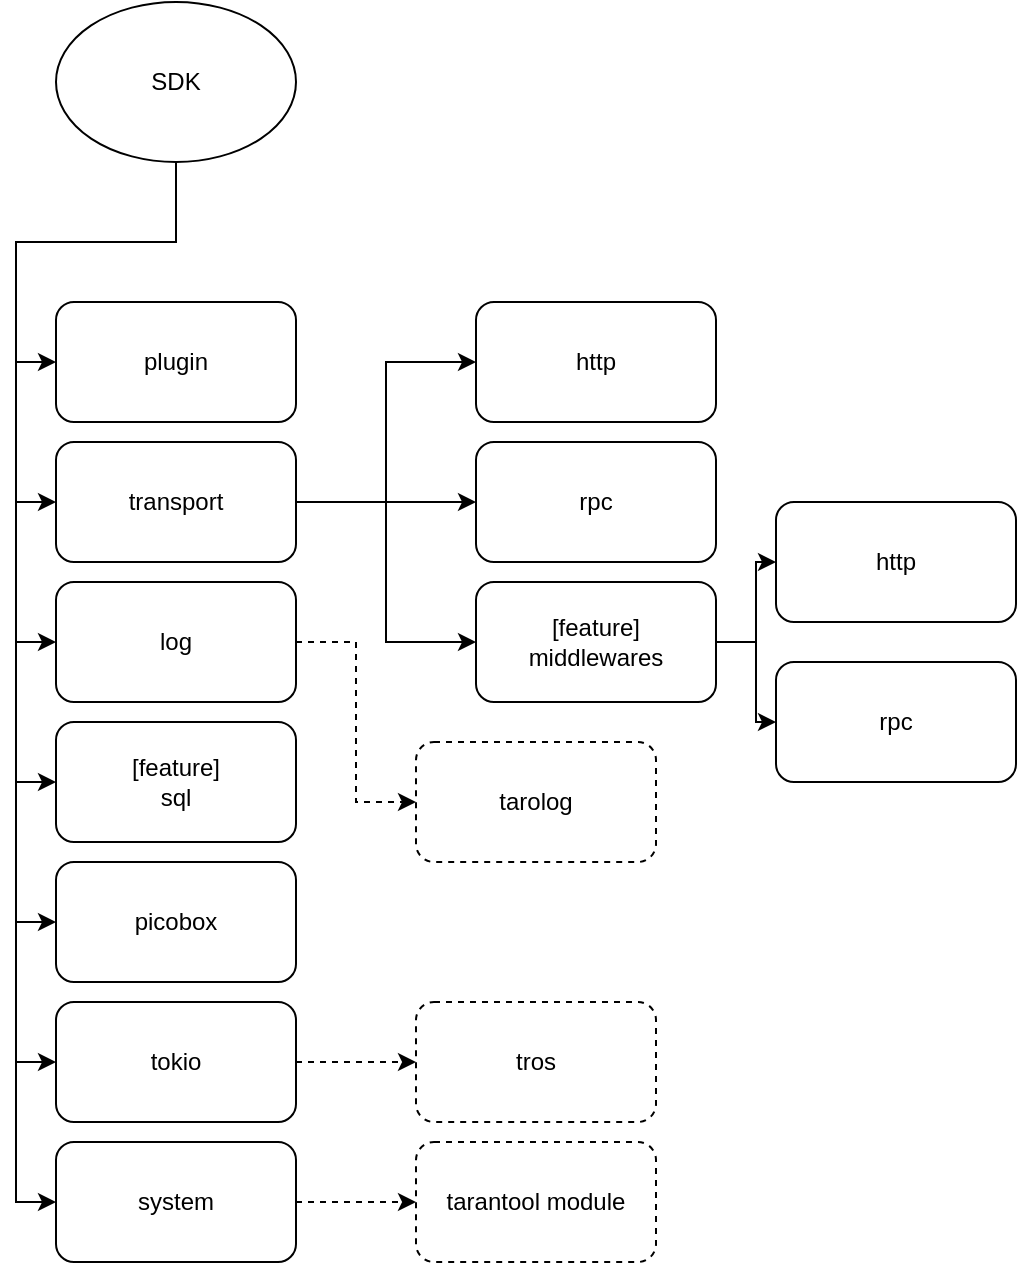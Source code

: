 <mxfile version="24.4.4" type="github">
  <diagram name="Страница — 1" id="JB-lgBc1nUyG6yqOw_KO">
    <mxGraphModel dx="1140" dy="628" grid="1" gridSize="10" guides="1" tooltips="1" connect="1" arrows="1" fold="1" page="1" pageScale="1" pageWidth="827" pageHeight="1169" math="0" shadow="0">
      <root>
        <mxCell id="0" />
        <mxCell id="1" parent="0" />
        <mxCell id="edKSUr5zJjhnN5w_AZRs-10" style="edgeStyle=orthogonalEdgeStyle;rounded=0;orthogonalLoop=1;jettySize=auto;html=1;exitX=0.5;exitY=1;exitDx=0;exitDy=0;entryX=0;entryY=0.5;entryDx=0;entryDy=0;" edge="1" parent="1" source="edKSUr5zJjhnN5w_AZRs-1" target="edKSUr5zJjhnN5w_AZRs-2">
          <mxGeometry relative="1" as="geometry">
            <Array as="points">
              <mxPoint x="100" y="160" />
              <mxPoint x="20" y="160" />
              <mxPoint x="20" y="220" />
            </Array>
          </mxGeometry>
        </mxCell>
        <mxCell id="edKSUr5zJjhnN5w_AZRs-11" style="edgeStyle=orthogonalEdgeStyle;rounded=0;orthogonalLoop=1;jettySize=auto;html=1;exitX=0.5;exitY=1;exitDx=0;exitDy=0;entryX=0;entryY=0.5;entryDx=0;entryDy=0;" edge="1" parent="1" source="edKSUr5zJjhnN5w_AZRs-1" target="edKSUr5zJjhnN5w_AZRs-3">
          <mxGeometry relative="1" as="geometry">
            <Array as="points">
              <mxPoint x="100" y="160" />
              <mxPoint x="20" y="160" />
              <mxPoint x="20" y="290" />
            </Array>
          </mxGeometry>
        </mxCell>
        <mxCell id="edKSUr5zJjhnN5w_AZRs-12" style="edgeStyle=orthogonalEdgeStyle;rounded=0;orthogonalLoop=1;jettySize=auto;html=1;exitX=0.5;exitY=1;exitDx=0;exitDy=0;entryX=0;entryY=0.5;entryDx=0;entryDy=0;" edge="1" parent="1" source="edKSUr5zJjhnN5w_AZRs-1" target="edKSUr5zJjhnN5w_AZRs-4">
          <mxGeometry relative="1" as="geometry">
            <Array as="points">
              <mxPoint x="100" y="160" />
              <mxPoint x="20" y="160" />
              <mxPoint x="20" y="360" />
            </Array>
          </mxGeometry>
        </mxCell>
        <mxCell id="edKSUr5zJjhnN5w_AZRs-13" style="edgeStyle=orthogonalEdgeStyle;rounded=0;orthogonalLoop=1;jettySize=auto;html=1;exitX=0.5;exitY=1;exitDx=0;exitDy=0;entryX=0;entryY=0.5;entryDx=0;entryDy=0;" edge="1" parent="1" source="edKSUr5zJjhnN5w_AZRs-1" target="edKSUr5zJjhnN5w_AZRs-5">
          <mxGeometry relative="1" as="geometry">
            <Array as="points">
              <mxPoint x="100" y="160" />
              <mxPoint x="20" y="160" />
              <mxPoint x="20" y="430" />
            </Array>
          </mxGeometry>
        </mxCell>
        <mxCell id="edKSUr5zJjhnN5w_AZRs-14" style="edgeStyle=orthogonalEdgeStyle;rounded=0;orthogonalLoop=1;jettySize=auto;html=1;exitX=0.5;exitY=1;exitDx=0;exitDy=0;entryX=0;entryY=0.5;entryDx=0;entryDy=0;" edge="1" parent="1" source="edKSUr5zJjhnN5w_AZRs-1" target="edKSUr5zJjhnN5w_AZRs-7">
          <mxGeometry relative="1" as="geometry">
            <Array as="points">
              <mxPoint x="100" y="160" />
              <mxPoint x="20" y="160" />
              <mxPoint x="20" y="500" />
            </Array>
          </mxGeometry>
        </mxCell>
        <mxCell id="edKSUr5zJjhnN5w_AZRs-15" style="edgeStyle=orthogonalEdgeStyle;rounded=0;orthogonalLoop=1;jettySize=auto;html=1;exitX=0.5;exitY=1;exitDx=0;exitDy=0;entryX=0;entryY=0.5;entryDx=0;entryDy=0;" edge="1" parent="1" source="edKSUr5zJjhnN5w_AZRs-1" target="edKSUr5zJjhnN5w_AZRs-8">
          <mxGeometry relative="1" as="geometry">
            <Array as="points">
              <mxPoint x="100" y="160" />
              <mxPoint x="20" y="160" />
              <mxPoint x="20" y="570" />
            </Array>
          </mxGeometry>
        </mxCell>
        <mxCell id="edKSUr5zJjhnN5w_AZRs-17" style="edgeStyle=orthogonalEdgeStyle;rounded=0;orthogonalLoop=1;jettySize=auto;html=1;exitX=0.5;exitY=1;exitDx=0;exitDy=0;entryX=0;entryY=0.5;entryDx=0;entryDy=0;" edge="1" parent="1" source="edKSUr5zJjhnN5w_AZRs-1" target="edKSUr5zJjhnN5w_AZRs-9">
          <mxGeometry relative="1" as="geometry">
            <Array as="points">
              <mxPoint x="100" y="160" />
              <mxPoint x="20" y="160" />
              <mxPoint x="20" y="640" />
            </Array>
          </mxGeometry>
        </mxCell>
        <mxCell id="edKSUr5zJjhnN5w_AZRs-1" value="SDK" style="ellipse;whiteSpace=wrap;html=1;" vertex="1" parent="1">
          <mxGeometry x="40" y="40" width="120" height="80" as="geometry" />
        </mxCell>
        <mxCell id="edKSUr5zJjhnN5w_AZRs-2" value="plugin" style="rounded=1;whiteSpace=wrap;html=1;" vertex="1" parent="1">
          <mxGeometry x="40" y="190" width="120" height="60" as="geometry" />
        </mxCell>
        <mxCell id="edKSUr5zJjhnN5w_AZRs-23" style="edgeStyle=orthogonalEdgeStyle;rounded=0;orthogonalLoop=1;jettySize=auto;html=1;exitX=1;exitY=0.5;exitDx=0;exitDy=0;entryX=0;entryY=0.5;entryDx=0;entryDy=0;" edge="1" parent="1" source="edKSUr5zJjhnN5w_AZRs-3" target="edKSUr5zJjhnN5w_AZRs-19">
          <mxGeometry relative="1" as="geometry" />
        </mxCell>
        <mxCell id="edKSUr5zJjhnN5w_AZRs-24" style="edgeStyle=orthogonalEdgeStyle;rounded=0;orthogonalLoop=1;jettySize=auto;html=1;exitX=1;exitY=0.5;exitDx=0;exitDy=0;entryX=0;entryY=0.5;entryDx=0;entryDy=0;" edge="1" parent="1" source="edKSUr5zJjhnN5w_AZRs-3" target="edKSUr5zJjhnN5w_AZRs-18">
          <mxGeometry relative="1" as="geometry" />
        </mxCell>
        <mxCell id="edKSUr5zJjhnN5w_AZRs-25" style="edgeStyle=orthogonalEdgeStyle;rounded=0;orthogonalLoop=1;jettySize=auto;html=1;exitX=1;exitY=0.5;exitDx=0;exitDy=0;entryX=0;entryY=0.5;entryDx=0;entryDy=0;" edge="1" parent="1" source="edKSUr5zJjhnN5w_AZRs-3" target="edKSUr5zJjhnN5w_AZRs-20">
          <mxGeometry relative="1" as="geometry" />
        </mxCell>
        <mxCell id="edKSUr5zJjhnN5w_AZRs-3" value="transport" style="rounded=1;whiteSpace=wrap;html=1;" vertex="1" parent="1">
          <mxGeometry x="40" y="260" width="120" height="60" as="geometry" />
        </mxCell>
        <mxCell id="edKSUr5zJjhnN5w_AZRs-34" style="edgeStyle=orthogonalEdgeStyle;rounded=0;orthogonalLoop=1;jettySize=auto;html=1;exitX=1;exitY=0.5;exitDx=0;exitDy=0;entryX=0;entryY=0.5;entryDx=0;entryDy=0;dashed=1;" edge="1" parent="1" source="edKSUr5zJjhnN5w_AZRs-4" target="edKSUr5zJjhnN5w_AZRs-33">
          <mxGeometry relative="1" as="geometry" />
        </mxCell>
        <mxCell id="edKSUr5zJjhnN5w_AZRs-4" value="log" style="rounded=1;whiteSpace=wrap;html=1;" vertex="1" parent="1">
          <mxGeometry x="40" y="330" width="120" height="60" as="geometry" />
        </mxCell>
        <mxCell id="edKSUr5zJjhnN5w_AZRs-5" value="&lt;div&gt;[feature]&lt;/div&gt;sql" style="rounded=1;whiteSpace=wrap;html=1;" vertex="1" parent="1">
          <mxGeometry x="40" y="400" width="120" height="60" as="geometry" />
        </mxCell>
        <mxCell id="edKSUr5zJjhnN5w_AZRs-7" value="picobox" style="rounded=1;whiteSpace=wrap;html=1;" vertex="1" parent="1">
          <mxGeometry x="40" y="470" width="120" height="60" as="geometry" />
        </mxCell>
        <mxCell id="edKSUr5zJjhnN5w_AZRs-29" style="edgeStyle=orthogonalEdgeStyle;rounded=0;orthogonalLoop=1;jettySize=auto;html=1;exitX=1;exitY=0.5;exitDx=0;exitDy=0;entryX=0;entryY=0.5;entryDx=0;entryDy=0;dashed=1;" edge="1" parent="1" source="edKSUr5zJjhnN5w_AZRs-8" target="edKSUr5zJjhnN5w_AZRs-28">
          <mxGeometry relative="1" as="geometry" />
        </mxCell>
        <mxCell id="edKSUr5zJjhnN5w_AZRs-8" value="tokio" style="rounded=1;whiteSpace=wrap;html=1;" vertex="1" parent="1">
          <mxGeometry x="40" y="540" width="120" height="60" as="geometry" />
        </mxCell>
        <mxCell id="edKSUr5zJjhnN5w_AZRs-31" style="edgeStyle=orthogonalEdgeStyle;rounded=0;orthogonalLoop=1;jettySize=auto;html=1;exitX=1;exitY=0.5;exitDx=0;exitDy=0;entryX=0;entryY=0.5;entryDx=0;entryDy=0;dashed=1;" edge="1" parent="1" source="edKSUr5zJjhnN5w_AZRs-9" target="edKSUr5zJjhnN5w_AZRs-30">
          <mxGeometry relative="1" as="geometry" />
        </mxCell>
        <mxCell id="edKSUr5zJjhnN5w_AZRs-9" value="system" style="rounded=1;whiteSpace=wrap;html=1;" vertex="1" parent="1">
          <mxGeometry x="40" y="610" width="120" height="60" as="geometry" />
        </mxCell>
        <mxCell id="edKSUr5zJjhnN5w_AZRs-18" value="http" style="rounded=1;whiteSpace=wrap;html=1;" vertex="1" parent="1">
          <mxGeometry x="250" y="190" width="120" height="60" as="geometry" />
        </mxCell>
        <mxCell id="edKSUr5zJjhnN5w_AZRs-19" value="rpc" style="rounded=1;whiteSpace=wrap;html=1;" vertex="1" parent="1">
          <mxGeometry x="250" y="260" width="120" height="60" as="geometry" />
        </mxCell>
        <mxCell id="edKSUr5zJjhnN5w_AZRs-26" style="edgeStyle=orthogonalEdgeStyle;rounded=0;orthogonalLoop=1;jettySize=auto;html=1;exitX=1;exitY=0.5;exitDx=0;exitDy=0;entryX=0;entryY=0.5;entryDx=0;entryDy=0;" edge="1" parent="1" source="edKSUr5zJjhnN5w_AZRs-20" target="edKSUr5zJjhnN5w_AZRs-21">
          <mxGeometry relative="1" as="geometry" />
        </mxCell>
        <mxCell id="edKSUr5zJjhnN5w_AZRs-27" style="edgeStyle=orthogonalEdgeStyle;rounded=0;orthogonalLoop=1;jettySize=auto;html=1;exitX=1;exitY=0.5;exitDx=0;exitDy=0;entryX=0;entryY=0.5;entryDx=0;entryDy=0;" edge="1" parent="1" source="edKSUr5zJjhnN5w_AZRs-20" target="edKSUr5zJjhnN5w_AZRs-22">
          <mxGeometry relative="1" as="geometry" />
        </mxCell>
        <mxCell id="edKSUr5zJjhnN5w_AZRs-20" value="&lt;div&gt;[feature]&lt;/div&gt;middlewares" style="rounded=1;whiteSpace=wrap;html=1;" vertex="1" parent="1">
          <mxGeometry x="250" y="330" width="120" height="60" as="geometry" />
        </mxCell>
        <mxCell id="edKSUr5zJjhnN5w_AZRs-21" value="http" style="rounded=1;whiteSpace=wrap;html=1;" vertex="1" parent="1">
          <mxGeometry x="400" y="290" width="120" height="60" as="geometry" />
        </mxCell>
        <mxCell id="edKSUr5zJjhnN5w_AZRs-22" value="rpc" style="rounded=1;whiteSpace=wrap;html=1;" vertex="1" parent="1">
          <mxGeometry x="400" y="370" width="120" height="60" as="geometry" />
        </mxCell>
        <mxCell id="edKSUr5zJjhnN5w_AZRs-28" value="tros" style="rounded=1;whiteSpace=wrap;html=1;dashed=1;" vertex="1" parent="1">
          <mxGeometry x="220" y="540" width="120" height="60" as="geometry" />
        </mxCell>
        <mxCell id="edKSUr5zJjhnN5w_AZRs-30" value="tarantool module" style="rounded=1;whiteSpace=wrap;html=1;dashed=1;" vertex="1" parent="1">
          <mxGeometry x="220" y="610" width="120" height="60" as="geometry" />
        </mxCell>
        <mxCell id="edKSUr5zJjhnN5w_AZRs-33" value="tarolog" style="rounded=1;whiteSpace=wrap;html=1;dashed=1;" vertex="1" parent="1">
          <mxGeometry x="220" y="410" width="120" height="60" as="geometry" />
        </mxCell>
      </root>
    </mxGraphModel>
  </diagram>
</mxfile>

